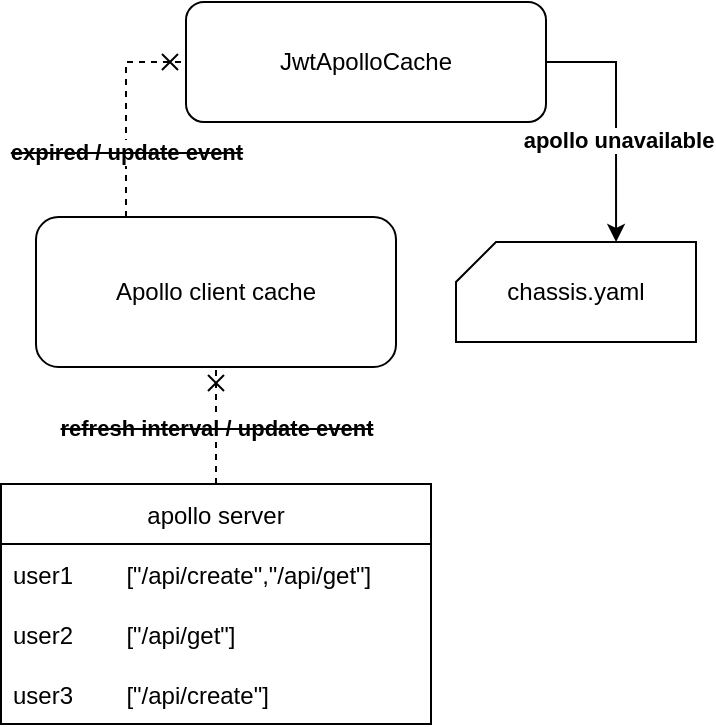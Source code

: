 <mxfile version="16.6.4" type="github">
  <diagram id="Y7qqf7zW7CD9g80kOgZn" name="Page-1">
    <mxGraphModel dx="961" dy="546" grid="0" gridSize="10" guides="1" tooltips="1" connect="1" arrows="1" fold="1" page="1" pageScale="1" pageWidth="1169" pageHeight="827" math="0" shadow="0">
      <root>
        <mxCell id="0" />
        <mxCell id="1" parent="0" />
        <mxCell id="hVtpO9R9rN_pp_dcE1at-9" style="edgeStyle=orthogonalEdgeStyle;rounded=0;orthogonalLoop=1;jettySize=auto;html=1;fontColor=#EC4C2C;entryX=0.5;entryY=1;entryDx=0;entryDy=0;exitX=0.5;exitY=0;exitDx=0;exitDy=0;dashed=1;endArrow=cross;endFill=0;" parent="1" target="uKDZWHBFVQT2galwE5QR-2" edge="1" source="hVtpO9R9rN_pp_dcE1at-3">
          <mxGeometry relative="1" as="geometry">
            <mxPoint x="689" y="614" as="sourcePoint" />
            <mxPoint x="689.02" y="549.025" as="targetPoint" />
          </mxGeometry>
        </mxCell>
        <mxCell id="hVtpO9R9rN_pp_dcE1at-10" value="&lt;strike&gt;refresh interval / update event&lt;/strike&gt;" style="edgeLabel;html=1;align=center;verticalAlign=middle;resizable=0;points=[];fontColor=#000000;horizontal=1;fontStyle=1" parent="hVtpO9R9rN_pp_dcE1at-9" vertex="1" connectable="0">
          <mxGeometry x="-0.286" y="-1" relative="1" as="geometry">
            <mxPoint x="-1" y="-7" as="offset" />
          </mxGeometry>
        </mxCell>
        <mxCell id="hVtpO9R9rN_pp_dcE1at-3" value="apollo server" style="swimlane;fontStyle=0;childLayout=stackLayout;horizontal=1;startSize=30;horizontalStack=0;resizeParent=1;resizeParentMax=0;resizeLast=0;collapsible=1;marginBottom=0;strokeColor=#000000;strokeWidth=1;fontColor=#000000;" parent="1" vertex="1">
          <mxGeometry x="592.5" y="611" width="215" height="120" as="geometry" />
        </mxCell>
        <mxCell id="hVtpO9R9rN_pp_dcE1at-4" value="user1        [&quot;/api/create&quot;,&quot;/api/get&quot;]" style="text;strokeColor=none;fillColor=none;align=left;verticalAlign=middle;spacingLeft=4;spacingRight=4;overflow=hidden;points=[[0,0.5],[1,0.5]];portConstraint=eastwest;rotatable=0;fontColor=#000000;" parent="hVtpO9R9rN_pp_dcE1at-3" vertex="1">
          <mxGeometry y="30" width="215" height="30" as="geometry" />
        </mxCell>
        <mxCell id="hVtpO9R9rN_pp_dcE1at-5" value="user2        [&quot;/api/get&quot;]" style="text;strokeColor=none;fillColor=none;align=left;verticalAlign=middle;spacingLeft=4;spacingRight=4;overflow=hidden;points=[[0,0.5],[1,0.5]];portConstraint=eastwest;rotatable=0;fontColor=#000000;" parent="hVtpO9R9rN_pp_dcE1at-3" vertex="1">
          <mxGeometry y="60" width="215" height="30" as="geometry" />
        </mxCell>
        <mxCell id="hVtpO9R9rN_pp_dcE1at-6" value="user3        [&quot;/api/create&quot;]" style="text;strokeColor=none;fillColor=none;align=left;verticalAlign=middle;spacingLeft=4;spacingRight=4;overflow=hidden;points=[[0,0.5],[1,0.5]];portConstraint=eastwest;rotatable=0;fontColor=#000000;" parent="hVtpO9R9rN_pp_dcE1at-3" vertex="1">
          <mxGeometry y="90" width="215" height="30" as="geometry" />
        </mxCell>
        <mxCell id="uKDZWHBFVQT2galwE5QR-1" value="&lt;strike&gt;expired / update event&lt;/strike&gt;" style="edgeStyle=orthogonalEdgeStyle;rounded=0;orthogonalLoop=1;jettySize=auto;html=1;exitX=0.25;exitY=0;exitDx=0;exitDy=0;entryX=0;entryY=0.5;entryDx=0;entryDy=0;fontColor=#000000;fontStyle=1;endArrow=cross;endFill=0;dashed=1;" parent="1" source="uKDZWHBFVQT2galwE5QR-2" target="uKDZWHBFVQT2galwE5QR-7" edge="1">
          <mxGeometry x="-0.395" relative="1" as="geometry">
            <mxPoint as="offset" />
          </mxGeometry>
        </mxCell>
        <mxCell id="uKDZWHBFVQT2galwE5QR-2" value="Apollo client cache" style="rounded=1;whiteSpace=wrap;html=1;" parent="1" vertex="1">
          <mxGeometry x="610" y="477.5" width="180" height="75" as="geometry" />
        </mxCell>
        <mxCell id="uKDZWHBFVQT2galwE5QR-5" style="edgeStyle=orthogonalEdgeStyle;rounded=0;orthogonalLoop=1;jettySize=auto;html=1;exitX=1;exitY=0.5;exitDx=0;exitDy=0;entryX=0.667;entryY=0;entryDx=0;entryDy=0;entryPerimeter=0;fontColor=#000000;" parent="1" source="uKDZWHBFVQT2galwE5QR-7" target="uKDZWHBFVQT2galwE5QR-8" edge="1">
          <mxGeometry relative="1" as="geometry" />
        </mxCell>
        <mxCell id="uKDZWHBFVQT2galwE5QR-6" value="apollo unavailable" style="edgeLabel;html=1;align=center;verticalAlign=middle;resizable=0;points=[];fontColor=#000000;fontStyle=1" parent="uKDZWHBFVQT2galwE5QR-5" vertex="1" connectable="0">
          <mxGeometry x="0.184" y="1" relative="1" as="geometry">
            <mxPoint as="offset" />
          </mxGeometry>
        </mxCell>
        <mxCell id="uKDZWHBFVQT2galwE5QR-7" value="JwtApolloCache" style="rounded=1;whiteSpace=wrap;html=1;" parent="1" vertex="1">
          <mxGeometry x="685" y="370" width="180" height="60" as="geometry" />
        </mxCell>
        <mxCell id="uKDZWHBFVQT2galwE5QR-8" value="chassis.yaml" style="shape=card;whiteSpace=wrap;html=1;size=20;" parent="1" vertex="1">
          <mxGeometry x="820" y="490" width="120" height="50" as="geometry" />
        </mxCell>
      </root>
    </mxGraphModel>
  </diagram>
</mxfile>

